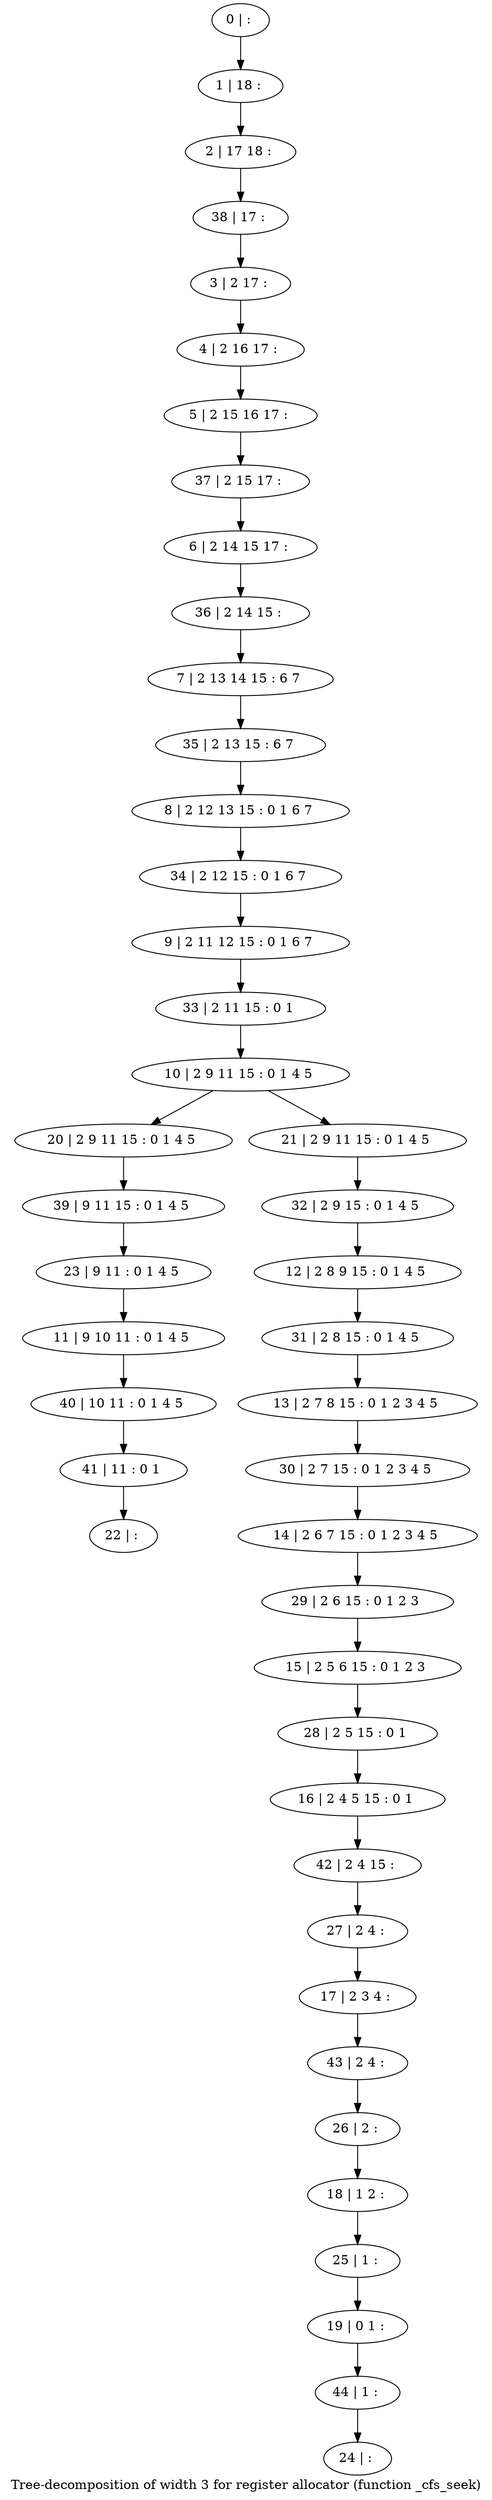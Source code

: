 digraph G {
graph [label="Tree-decomposition of width 3 for register allocator (function _cfs_seek)"]
0[label="0 | : "];
1[label="1 | 18 : "];
2[label="2 | 17 18 : "];
3[label="3 | 2 17 : "];
4[label="4 | 2 16 17 : "];
5[label="5 | 2 15 16 17 : "];
6[label="6 | 2 14 15 17 : "];
7[label="7 | 2 13 14 15 : 6 7 "];
8[label="8 | 2 12 13 15 : 0 1 6 7 "];
9[label="9 | 2 11 12 15 : 0 1 6 7 "];
10[label="10 | 2 9 11 15 : 0 1 4 5 "];
11[label="11 | 9 10 11 : 0 1 4 5 "];
12[label="12 | 2 8 9 15 : 0 1 4 5 "];
13[label="13 | 2 7 8 15 : 0 1 2 3 4 5 "];
14[label="14 | 2 6 7 15 : 0 1 2 3 4 5 "];
15[label="15 | 2 5 6 15 : 0 1 2 3 "];
16[label="16 | 2 4 5 15 : 0 1 "];
17[label="17 | 2 3 4 : "];
18[label="18 | 1 2 : "];
19[label="19 | 0 1 : "];
20[label="20 | 2 9 11 15 : 0 1 4 5 "];
21[label="21 | 2 9 11 15 : 0 1 4 5 "];
22[label="22 | : "];
23[label="23 | 9 11 : 0 1 4 5 "];
24[label="24 | : "];
25[label="25 | 1 : "];
26[label="26 | 2 : "];
27[label="27 | 2 4 : "];
28[label="28 | 2 5 15 : 0 1 "];
29[label="29 | 2 6 15 : 0 1 2 3 "];
30[label="30 | 2 7 15 : 0 1 2 3 4 5 "];
31[label="31 | 2 8 15 : 0 1 4 5 "];
32[label="32 | 2 9 15 : 0 1 4 5 "];
33[label="33 | 2 11 15 : 0 1 "];
34[label="34 | 2 12 15 : 0 1 6 7 "];
35[label="35 | 2 13 15 : 6 7 "];
36[label="36 | 2 14 15 : "];
37[label="37 | 2 15 17 : "];
38[label="38 | 17 : "];
39[label="39 | 9 11 15 : 0 1 4 5 "];
40[label="40 | 10 11 : 0 1 4 5 "];
41[label="41 | 11 : 0 1 "];
42[label="42 | 2 4 15 : "];
43[label="43 | 2 4 : "];
44[label="44 | 1 : "];
0->1 ;
1->2 ;
3->4 ;
4->5 ;
10->20 ;
10->21 ;
23->11 ;
25->19 ;
18->25 ;
26->18 ;
27->17 ;
28->16 ;
15->28 ;
29->15 ;
14->29 ;
30->14 ;
13->30 ;
31->13 ;
12->31 ;
32->12 ;
21->32 ;
33->10 ;
9->33 ;
34->9 ;
8->34 ;
35->8 ;
7->35 ;
36->7 ;
6->36 ;
37->6 ;
5->37 ;
38->3 ;
2->38 ;
39->23 ;
20->39 ;
11->40 ;
41->22 ;
40->41 ;
42->27 ;
16->42 ;
43->26 ;
17->43 ;
44->24 ;
19->44 ;
}
